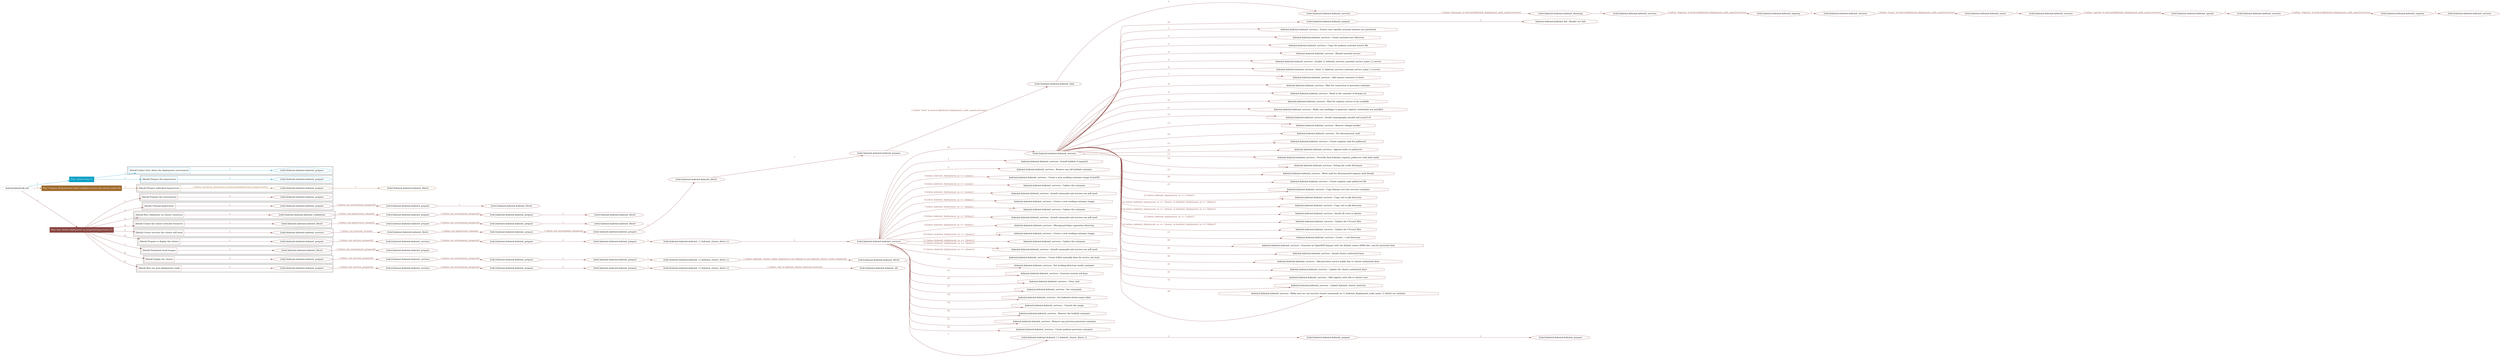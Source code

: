 digraph {
	graph [concentrate=true ordering=in rankdir=LR ratio=fill]
	edge [esep=5 sep=10]
	"kubeinit/playbook.yml" [id=root_node style=dotted]
	play_c80ff4e8 [label="Play: Initial setup (1)" color="#069fc6" fontcolor="#ffffff" id=play_c80ff4e8 shape=box style=filled tooltip=localhost]
	"kubeinit/playbook.yml" -> play_c80ff4e8 [label="1 " color="#069fc6" fontcolor="#069fc6" id=edge_825cd9ba labeltooltip="1 " tooltip="1 "]
	subgraph "kubeinit.kubeinit.kubeinit_prepare" {
		role_43d8c319 [label="[role] kubeinit.kubeinit.kubeinit_prepare" color="#069fc6" id=role_43d8c319 tooltip="kubeinit.kubeinit.kubeinit_prepare"]
	}
	subgraph "kubeinit.kubeinit.kubeinit_prepare" {
		role_bc26ab76 [label="[role] kubeinit.kubeinit.kubeinit_prepare" color="#069fc6" id=role_bc26ab76 tooltip="kubeinit.kubeinit.kubeinit_prepare"]
	}
	subgraph "Play: Initial setup (1)" {
		play_c80ff4e8 -> block_ac957f6d [label=1 color="#069fc6" fontcolor="#069fc6" id=edge_6cc17a38 labeltooltip=1 tooltip=1]
		subgraph cluster_block_ac957f6d {
			block_ac957f6d [label="[block] Gather facts about the deployment environment" color="#069fc6" id=block_ac957f6d labeltooltip="Gather facts about the deployment environment" shape=box tooltip="Gather facts about the deployment environment"]
			block_ac957f6d -> role_43d8c319 [label="1 " color="#069fc6" fontcolor="#069fc6" id=edge_edccf1e7 labeltooltip="1 " tooltip="1 "]
		}
		play_c80ff4e8 -> block_f2528a4f [label=2 color="#069fc6" fontcolor="#069fc6" id=edge_c8b88c6c labeltooltip=2 tooltip=2]
		subgraph cluster_block_f2528a4f {
			block_f2528a4f [label="[block] Prepare the hypervisors" color="#069fc6" id=block_f2528a4f labeltooltip="Prepare the hypervisors" shape=box tooltip="Prepare the hypervisors"]
			block_f2528a4f -> role_bc26ab76 [label="1 " color="#069fc6" fontcolor="#069fc6" id=edge_86d73e32 labeltooltip="1 " tooltip="1 "]
		}
	}
	play_2d022092 [label="Play: Prepare all hypervisor hosts to deploy service and cluster nodes (0)" color="#a06b2c" fontcolor="#ffffff" id=play_2d022092 shape=box style=filled tooltip="Play: Prepare all hypervisor hosts to deploy service and cluster nodes (0)"]
	"kubeinit/playbook.yml" -> play_2d022092 [label="2 " color="#a06b2c" fontcolor="#a06b2c" id=edge_8e189d44 labeltooltip="2 " tooltip="2 "]
	subgraph "kubeinit.kubeinit.kubeinit_libvirt" {
		role_6f17686c [label="[role] kubeinit.kubeinit.kubeinit_libvirt" color="#a06b2c" id=role_6f17686c tooltip="kubeinit.kubeinit.kubeinit_libvirt"]
	}
	subgraph "kubeinit.kubeinit.kubeinit_prepare" {
		role_638693fa [label="[role] kubeinit.kubeinit.kubeinit_prepare" color="#a06b2c" id=role_638693fa tooltip="kubeinit.kubeinit.kubeinit_prepare"]
		role_638693fa -> role_6f17686c [label="1 " color="#a06b2c" fontcolor="#a06b2c" id=edge_7dc3dc1d labeltooltip="1 " tooltip="1 "]
	}
	subgraph "Play: Prepare all hypervisor hosts to deploy service and cluster nodes (0)" {
		play_2d022092 -> block_e6644f0b [label=1 color="#a06b2c" fontcolor="#a06b2c" id=edge_baffe4fe labeltooltip=1 tooltip=1]
		subgraph cluster_block_e6644f0b {
			block_e6644f0b [label="[block] Prepare individual hypervisors" color="#a06b2c" id=block_e6644f0b labeltooltip="Prepare individual hypervisors" shape=box tooltip="Prepare individual hypervisors"]
			block_e6644f0b -> role_638693fa [label="1 [when: inventory_hostname in hostvars['kubeinit-facts'].hypervisors]" color="#a06b2c" fontcolor="#a06b2c" id=edge_727a7b32 labeltooltip="1 [when: inventory_hostname in hostvars['kubeinit-facts'].hypervisors]" tooltip="1 [when: inventory_hostname in hostvars['kubeinit-facts'].hypervisors]"]
		}
	}
	play_56ed5768 [label="Play: Run cluster deployment on prepared hypervisors (1)" color="#8b4641" fontcolor="#ffffff" id=play_56ed5768 shape=box style=filled tooltip=localhost]
	"kubeinit/playbook.yml" -> play_56ed5768 [label="3 " color="#8b4641" fontcolor="#8b4641" id=edge_431ea365 labeltooltip="3 " tooltip="3 "]
	subgraph "kubeinit.kubeinit.kubeinit_prepare" {
		role_f539c04f [label="[role] kubeinit.kubeinit.kubeinit_prepare" color="#8b4641" id=role_f539c04f tooltip="kubeinit.kubeinit.kubeinit_prepare"]
	}
	subgraph "kubeinit.kubeinit.kubeinit_libvirt" {
		role_93c7160d [label="[role] kubeinit.kubeinit.kubeinit_libvirt" color="#8b4641" id=role_93c7160d tooltip="kubeinit.kubeinit.kubeinit_libvirt"]
	}
	subgraph "kubeinit.kubeinit.kubeinit_prepare" {
		role_350dffbd [label="[role] kubeinit.kubeinit.kubeinit_prepare" color="#8b4641" id=role_350dffbd tooltip="kubeinit.kubeinit.kubeinit_prepare"]
		role_350dffbd -> role_93c7160d [label="1 " color="#8b4641" fontcolor="#8b4641" id=edge_67d4dd7f labeltooltip="1 " tooltip="1 "]
	}
	subgraph "kubeinit.kubeinit.kubeinit_prepare" {
		role_e8082800 [label="[role] kubeinit.kubeinit.kubeinit_prepare" color="#8b4641" id=role_e8082800 tooltip="kubeinit.kubeinit.kubeinit_prepare"]
		role_e8082800 -> role_350dffbd [label="1 [when: not environment_prepared]" color="#8b4641" fontcolor="#8b4641" id=edge_1b53c19c labeltooltip="1 [when: not environment_prepared]" tooltip="1 [when: not environment_prepared]"]
	}
	subgraph "kubeinit.kubeinit.kubeinit_libvirt" {
		role_2c52c166 [label="[role] kubeinit.kubeinit.kubeinit_libvirt" color="#8b4641" id=role_2c52c166 tooltip="kubeinit.kubeinit.kubeinit_libvirt"]
	}
	subgraph "kubeinit.kubeinit.kubeinit_prepare" {
		role_673a4fcc [label="[role] kubeinit.kubeinit.kubeinit_prepare" color="#8b4641" id=role_673a4fcc tooltip="kubeinit.kubeinit.kubeinit_prepare"]
		role_673a4fcc -> role_2c52c166 [label="1 " color="#8b4641" fontcolor="#8b4641" id=edge_bcaa2d39 labeltooltip="1 " tooltip="1 "]
	}
	subgraph "kubeinit.kubeinit.kubeinit_prepare" {
		role_76b2d97b [label="[role] kubeinit.kubeinit.kubeinit_prepare" color="#8b4641" id=role_76b2d97b tooltip="kubeinit.kubeinit.kubeinit_prepare"]
		role_76b2d97b -> role_673a4fcc [label="1 [when: not environment_prepared]" color="#8b4641" fontcolor="#8b4641" id=edge_524da293 labeltooltip="1 [when: not environment_prepared]" tooltip="1 [when: not environment_prepared]"]
	}
	subgraph "kubeinit.kubeinit.kubeinit_validations" {
		role_bc080603 [label="[role] kubeinit.kubeinit.kubeinit_validations" color="#8b4641" id=role_bc080603 tooltip="kubeinit.kubeinit.kubeinit_validations"]
		role_bc080603 -> role_76b2d97b [label="1 [when: not hypervisors_cleaned]" color="#8b4641" fontcolor="#8b4641" id=edge_7cb9c517 labeltooltip="1 [when: not hypervisors_cleaned]" tooltip="1 [when: not hypervisors_cleaned]"]
	}
	subgraph "kubeinit.kubeinit.kubeinit_libvirt" {
		role_9b6f68a0 [label="[role] kubeinit.kubeinit.kubeinit_libvirt" color="#8b4641" id=role_9b6f68a0 tooltip="kubeinit.kubeinit.kubeinit_libvirt"]
	}
	subgraph "kubeinit.kubeinit.kubeinit_prepare" {
		role_345bf15f [label="[role] kubeinit.kubeinit.kubeinit_prepare" color="#8b4641" id=role_345bf15f tooltip="kubeinit.kubeinit.kubeinit_prepare"]
		role_345bf15f -> role_9b6f68a0 [label="1 " color="#8b4641" fontcolor="#8b4641" id=edge_4bd6ae7a labeltooltip="1 " tooltip="1 "]
	}
	subgraph "kubeinit.kubeinit.kubeinit_prepare" {
		role_a8d0797c [label="[role] kubeinit.kubeinit.kubeinit_prepare" color="#8b4641" id=role_a8d0797c tooltip="kubeinit.kubeinit.kubeinit_prepare"]
		role_a8d0797c -> role_345bf15f [label="1 [when: not environment_prepared]" color="#8b4641" fontcolor="#8b4641" id=edge_4fb85e28 labeltooltip="1 [when: not environment_prepared]" tooltip="1 [when: not environment_prepared]"]
	}
	subgraph "kubeinit.kubeinit.kubeinit_libvirt" {
		role_fecf1ba0 [label="[role] kubeinit.kubeinit.kubeinit_libvirt" color="#8b4641" id=role_fecf1ba0 tooltip="kubeinit.kubeinit.kubeinit_libvirt"]
		role_fecf1ba0 -> role_a8d0797c [label="1 [when: not hypervisors_cleaned]" color="#8b4641" fontcolor="#8b4641" id=edge_f915bd6d labeltooltip="1 [when: not hypervisors_cleaned]" tooltip="1 [when: not hypervisors_cleaned]"]
	}
	subgraph "kubeinit.kubeinit.kubeinit_services" {
		role_978ffcb0 [label="[role] kubeinit.kubeinit.kubeinit_services" color="#8b4641" id=role_978ffcb0 tooltip="kubeinit.kubeinit.kubeinit_services"]
	}
	subgraph "kubeinit.kubeinit.kubeinit_registry" {
		role_2133669f [label="[role] kubeinit.kubeinit.kubeinit_registry" color="#8b4641" id=role_2133669f tooltip="kubeinit.kubeinit.kubeinit_registry"]
		role_2133669f -> role_978ffcb0 [label="1 " color="#8b4641" fontcolor="#8b4641" id=edge_696a0acc labeltooltip="1 " tooltip="1 "]
	}
	subgraph "kubeinit.kubeinit.kubeinit_services" {
		role_5bd13528 [label="[role] kubeinit.kubeinit.kubeinit_services" color="#8b4641" id=role_5bd13528 tooltip="kubeinit.kubeinit.kubeinit_services"]
		role_5bd13528 -> role_2133669f [label="1 [when: 'registry' in hostvars[kubeinit_deployment_node_name].services]" color="#8b4641" fontcolor="#8b4641" id=edge_5e706a47 labeltooltip="1 [when: 'registry' in hostvars[kubeinit_deployment_node_name].services]" tooltip="1 [when: 'registry' in hostvars[kubeinit_deployment_node_name].services]"]
	}
	subgraph "kubeinit.kubeinit.kubeinit_apache" {
		role_d87949e3 [label="[role] kubeinit.kubeinit.kubeinit_apache" color="#8b4641" id=role_d87949e3 tooltip="kubeinit.kubeinit.kubeinit_apache"]
		role_d87949e3 -> role_5bd13528 [label="1 " color="#8b4641" fontcolor="#8b4641" id=edge_5311fc6d labeltooltip="1 " tooltip="1 "]
	}
	subgraph "kubeinit.kubeinit.kubeinit_services" {
		role_feea1c5e [label="[role] kubeinit.kubeinit.kubeinit_services" color="#8b4641" id=role_feea1c5e tooltip="kubeinit.kubeinit.kubeinit_services"]
		role_feea1c5e -> role_d87949e3 [label="1 [when: 'apache' in hostvars[kubeinit_deployment_node_name].services]" color="#8b4641" fontcolor="#8b4641" id=edge_6ec9fac3 labeltooltip="1 [when: 'apache' in hostvars[kubeinit_deployment_node_name].services]" tooltip="1 [when: 'apache' in hostvars[kubeinit_deployment_node_name].services]"]
	}
	subgraph "kubeinit.kubeinit.kubeinit_nexus" {
		role_d01b8711 [label="[role] kubeinit.kubeinit.kubeinit_nexus" color="#8b4641" id=role_d01b8711 tooltip="kubeinit.kubeinit.kubeinit_nexus"]
		role_d01b8711 -> role_feea1c5e [label="1 " color="#8b4641" fontcolor="#8b4641" id=edge_320f6cb3 labeltooltip="1 " tooltip="1 "]
	}
	subgraph "kubeinit.kubeinit.kubeinit_services" {
		role_f4dadcf9 [label="[role] kubeinit.kubeinit.kubeinit_services" color="#8b4641" id=role_f4dadcf9 tooltip="kubeinit.kubeinit.kubeinit_services"]
		role_f4dadcf9 -> role_d01b8711 [label="1 [when: 'nexus' in hostvars[kubeinit_deployment_node_name].services]" color="#8b4641" fontcolor="#8b4641" id=edge_799a9f81 labeltooltip="1 [when: 'nexus' in hostvars[kubeinit_deployment_node_name].services]" tooltip="1 [when: 'nexus' in hostvars[kubeinit_deployment_node_name].services]"]
	}
	subgraph "kubeinit.kubeinit.kubeinit_haproxy" {
		role_10df29df [label="[role] kubeinit.kubeinit.kubeinit_haproxy" color="#8b4641" id=role_10df29df tooltip="kubeinit.kubeinit.kubeinit_haproxy"]
		role_10df29df -> role_f4dadcf9 [label="1 " color="#8b4641" fontcolor="#8b4641" id=edge_4b7d1a7d labeltooltip="1 " tooltip="1 "]
	}
	subgraph "kubeinit.kubeinit.kubeinit_services" {
		role_fe2c52d4 [label="[role] kubeinit.kubeinit.kubeinit_services" color="#8b4641" id=role_fe2c52d4 tooltip="kubeinit.kubeinit.kubeinit_services"]
		role_fe2c52d4 -> role_10df29df [label="1 [when: 'haproxy' in hostvars[kubeinit_deployment_node_name].services]" color="#8b4641" fontcolor="#8b4641" id=edge_a463084b labeltooltip="1 [when: 'haproxy' in hostvars[kubeinit_deployment_node_name].services]" tooltip="1 [when: 'haproxy' in hostvars[kubeinit_deployment_node_name].services]"]
	}
	subgraph "kubeinit.kubeinit.kubeinit_dnsmasq" {
		role_64de40ab [label="[role] kubeinit.kubeinit.kubeinit_dnsmasq" color="#8b4641" id=role_64de40ab tooltip="kubeinit.kubeinit.kubeinit_dnsmasq"]
		role_64de40ab -> role_fe2c52d4 [label="1 " color="#8b4641" fontcolor="#8b4641" id=edge_88125797 labeltooltip="1 " tooltip="1 "]
	}
	subgraph "kubeinit.kubeinit.kubeinit_services" {
		role_46e319c8 [label="[role] kubeinit.kubeinit.kubeinit_services" color="#8b4641" id=role_46e319c8 tooltip="kubeinit.kubeinit.kubeinit_services"]
		role_46e319c8 -> role_64de40ab [label="1 [when: 'dnsmasq' in hostvars[kubeinit_deployment_node_name].services]" color="#8b4641" fontcolor="#8b4641" id=edge_c0b2075c labeltooltip="1 [when: 'dnsmasq' in hostvars[kubeinit_deployment_node_name].services]" tooltip="1 [when: 'dnsmasq' in hostvars[kubeinit_deployment_node_name].services]"]
	}
	subgraph "kubeinit.kubeinit.kubeinit_bind" {
		role_bdd57eff [label="[role] kubeinit.kubeinit.kubeinit_bind" color="#8b4641" id=role_bdd57eff tooltip="kubeinit.kubeinit.kubeinit_bind"]
		role_bdd57eff -> role_46e319c8 [label="1 " color="#8b4641" fontcolor="#8b4641" id=edge_04b8caa1 labeltooltip="1 " tooltip="1 "]
	}
	subgraph "kubeinit.kubeinit.kubeinit_prepare" {
		role_66678e03 [label="[role] kubeinit.kubeinit.kubeinit_prepare" color="#8b4641" id=role_66678e03 tooltip="kubeinit.kubeinit.kubeinit_prepare"]
		role_66678e03 -> role_bdd57eff [label="1 [when: 'bind' in hostvars[kubeinit_deployment_node_name].services]" color="#8b4641" fontcolor="#8b4641" id=edge_2f17437d labeltooltip="1 [when: 'bind' in hostvars[kubeinit_deployment_node_name].services]" tooltip="1 [when: 'bind' in hostvars[kubeinit_deployment_node_name].services]"]
	}
	subgraph "kubeinit.kubeinit.kubeinit_libvirt" {
		role_773b05f2 [label="[role] kubeinit.kubeinit.kubeinit_libvirt" color="#8b4641" id=role_773b05f2 tooltip="kubeinit.kubeinit.kubeinit_libvirt"]
		role_773b05f2 -> role_66678e03 [label="1 " color="#8b4641" fontcolor="#8b4641" id=edge_889eb348 labeltooltip="1 " tooltip="1 "]
	}
	subgraph "kubeinit.kubeinit.kubeinit_prepare" {
		role_b73ec8c6 [label="[role] kubeinit.kubeinit.kubeinit_prepare" color="#8b4641" id=role_b73ec8c6 tooltip="kubeinit.kubeinit.kubeinit_prepare"]
		role_b73ec8c6 -> role_773b05f2 [label="1 " color="#8b4641" fontcolor="#8b4641" id=edge_038f60e3 labeltooltip="1 " tooltip="1 "]
	}
	subgraph "kubeinit.kubeinit.kubeinit_prepare" {
		role_724ed08c [label="[role] kubeinit.kubeinit.kubeinit_prepare" color="#8b4641" id=role_724ed08c tooltip="kubeinit.kubeinit.kubeinit_prepare"]
		role_724ed08c -> role_b73ec8c6 [label="1 [when: not environment_prepared]" color="#8b4641" fontcolor="#8b4641" id=edge_25070932 labeltooltip="1 [when: not environment_prepared]" tooltip="1 [when: not environment_prepared]"]
	}
	subgraph "kubeinit.kubeinit.kubeinit_libvirt" {
		role_d58cb670 [label="[role] kubeinit.kubeinit.kubeinit_libvirt" color="#8b4641" id=role_d58cb670 tooltip="kubeinit.kubeinit.kubeinit_libvirt"]
		role_d58cb670 -> role_724ed08c [label="1 [when: not hypervisors_cleaned]" color="#8b4641" fontcolor="#8b4641" id=edge_79925848 labeltooltip="1 [when: not hypervisors_cleaned]" tooltip="1 [when: not hypervisors_cleaned]"]
	}
	subgraph "kubeinit.kubeinit.kubeinit_services" {
		role_d024ba33 [label="[role] kubeinit.kubeinit.kubeinit_services" color="#8b4641" id=role_d024ba33 tooltip="kubeinit.kubeinit.kubeinit_services"]
		role_d024ba33 -> role_d58cb670 [label="1 [when: not network_created]" color="#8b4641" fontcolor="#8b4641" id=edge_2c461194 labeltooltip="1 [when: not network_created]" tooltip="1 [when: not network_created]"]
	}
	subgraph "kubeinit.kubeinit.kubeinit_prepare" {
		role_15916b25 [label="[role] kubeinit.kubeinit.kubeinit_prepare" color="#8b4641" id=role_15916b25 tooltip="kubeinit.kubeinit.kubeinit_prepare"]
		task_eb31e3ac [label="kubeinit.kubeinit.kubeinit_kid : Render net info" color="#8b4641" id=task_eb31e3ac shape=octagon tooltip="kubeinit.kubeinit.kubeinit_kid : Render net info"]
		role_15916b25 -> task_eb31e3ac [label="1 " color="#8b4641" fontcolor="#8b4641" id=edge_d9d115c7 labeltooltip="1 " tooltip="1 "]
	}
	subgraph "kubeinit.kubeinit.kubeinit_services" {
		role_c38eb230 [label="[role] kubeinit.kubeinit.kubeinit_services" color="#8b4641" id=role_c38eb230 tooltip="kubeinit.kubeinit.kubeinit_services"]
		task_7a90998f [label="kubeinit.kubeinit.kubeinit_services : Ensure user specific systemd instance are persistent" color="#8b4641" id=task_7a90998f shape=octagon tooltip="kubeinit.kubeinit.kubeinit_services : Ensure user specific systemd instance are persistent"]
		role_c38eb230 -> task_7a90998f [label="1 " color="#8b4641" fontcolor="#8b4641" id=edge_48b1bec3 labeltooltip="1 " tooltip="1 "]
		task_ac5e7046 [label="kubeinit.kubeinit.kubeinit_services : Create systemd user directory" color="#8b4641" id=task_ac5e7046 shape=octagon tooltip="kubeinit.kubeinit.kubeinit_services : Create systemd user directory"]
		role_c38eb230 -> task_ac5e7046 [label="2 " color="#8b4641" fontcolor="#8b4641" id=edge_8d654981 labeltooltip="2 " tooltip="2 "]
		task_24a73ce6 [label="kubeinit.kubeinit.kubeinit_services : Copy the podman systemd service file" color="#8b4641" id=task_24a73ce6 shape=octagon tooltip="kubeinit.kubeinit.kubeinit_services : Copy the podman systemd service file"]
		role_c38eb230 -> task_24a73ce6 [label="3 " color="#8b4641" fontcolor="#8b4641" id=edge_55a62652 labeltooltip="3 " tooltip="3 "]
		task_017c2c65 [label="kubeinit.kubeinit.kubeinit_services : Reload systemd service" color="#8b4641" id=task_017c2c65 shape=octagon tooltip="kubeinit.kubeinit.kubeinit_services : Reload systemd service"]
		role_c38eb230 -> task_017c2c65 [label="4 " color="#8b4641" fontcolor="#8b4641" id=edge_9a3d8ec6 labeltooltip="4 " tooltip="4 "]
		task_ca6967f7 [label="kubeinit.kubeinit.kubeinit_services : Enable {{ kubeinit_services_systemd_service_name }}.service" color="#8b4641" id=task_ca6967f7 shape=octagon tooltip="kubeinit.kubeinit.kubeinit_services : Enable {{ kubeinit_services_systemd_service_name }}.service"]
		role_c38eb230 -> task_ca6967f7 [label="5 " color="#8b4641" fontcolor="#8b4641" id=edge_01ff895a labeltooltip="5 " tooltip="5 "]
		task_f912b217 [label="kubeinit.kubeinit.kubeinit_services : Start {{ kubeinit_services_systemd_service_name }}.service" color="#8b4641" id=task_f912b217 shape=octagon tooltip="kubeinit.kubeinit.kubeinit_services : Start {{ kubeinit_services_systemd_service_name }}.service"]
		role_c38eb230 -> task_f912b217 [label="6 " color="#8b4641" fontcolor="#8b4641" id=edge_508535ca labeltooltip="6 " tooltip="6 "]
		task_1a585f10 [label="kubeinit.kubeinit.kubeinit_services : Add remote container to hosts" color="#8b4641" id=task_1a585f10 shape=octagon tooltip="kubeinit.kubeinit.kubeinit_services : Add remote container to hosts"]
		role_c38eb230 -> task_1a585f10 [label="7 " color="#8b4641" fontcolor="#8b4641" id=edge_b9662cb1 labeltooltip="7 " tooltip="7 "]
		task_2e22d423 [label="kubeinit.kubeinit.kubeinit_services : Wait for connection to provision container" color="#8b4641" id=task_2e22d423 shape=octagon tooltip="kubeinit.kubeinit.kubeinit_services : Wait for connection to provision container"]
		role_c38eb230 -> task_2e22d423 [label="8 " color="#8b4641" fontcolor="#8b4641" id=edge_1ef69c22 labeltooltip="8 " tooltip="8 "]
		task_4123c8ac [label="kubeinit.kubeinit.kubeinit_services : Read in the contents of domain.crt" color="#8b4641" id=task_4123c8ac shape=octagon tooltip="kubeinit.kubeinit.kubeinit_services : Read in the contents of domain.crt"]
		role_c38eb230 -> task_4123c8ac [label="9 " color="#8b4641" fontcolor="#8b4641" id=edge_23ad27e5 labeltooltip="9 " tooltip="9 "]
		task_9c1e2657 [label="kubeinit.kubeinit.kubeinit_services : Wait for registry service to be available" color="#8b4641" id=task_9c1e2657 shape=octagon tooltip="kubeinit.kubeinit.kubeinit_services : Wait for registry service to be available"]
		role_c38eb230 -> task_9c1e2657 [label="10 " color="#8b4641" fontcolor="#8b4641" id=edge_4489704b labeltooltip="10 " tooltip="10 "]
		task_522de07f [label="kubeinit.kubeinit.kubeinit_services : Make sure packages to generate registry credentials are installed" color="#8b4641" id=task_522de07f shape=octagon tooltip="kubeinit.kubeinit.kubeinit_services : Make sure packages to generate registry credentials are installed"]
		role_c38eb230 -> task_522de07f [label="11 " color="#8b4641" fontcolor="#8b4641" id=edge_1d12d1f7 labeltooltip="11 " tooltip="11 "]
		task_3df92a63 [label="kubeinit.kubeinit.kubeinit_services : Install cryptography, passlib and nexus3-cli" color="#8b4641" id=task_3df92a63 shape=octagon tooltip="kubeinit.kubeinit.kubeinit_services : Install cryptography, passlib and nexus3-cli"]
		role_c38eb230 -> task_3df92a63 [label="12 " color="#8b4641" fontcolor="#8b4641" id=edge_59becb8c labeltooltip="12 " tooltip="12 "]
		task_9b9797b9 [label="kubeinit.kubeinit.kubeinit_services : Remove nologin marker" color="#8b4641" id=task_9b9797b9 shape=octagon tooltip="kubeinit.kubeinit.kubeinit_services : Remove nologin marker"]
		role_c38eb230 -> task_9b9797b9 [label="13 " color="#8b4641" fontcolor="#8b4641" id=edge_ab61c8f7 labeltooltip="13 " tooltip="13 "]
		task_bfbce7a7 [label="kubeinit.kubeinit.kubeinit_services : Set disconnected_auth" color="#8b4641" id=task_bfbce7a7 shape=octagon tooltip="kubeinit.kubeinit.kubeinit_services : Set disconnected_auth"]
		role_c38eb230 -> task_bfbce7a7 [label="14 " color="#8b4641" fontcolor="#8b4641" id=edge_bd19cce8 labeltooltip="14 " tooltip="14 "]
		task_cc5c2c2c [label="kubeinit.kubeinit.kubeinit_services : Create registry auth for pullsecret" color="#8b4641" id=task_cc5c2c2c shape=octagon tooltip="kubeinit.kubeinit.kubeinit_services : Create registry auth for pullsecret"]
		role_c38eb230 -> task_cc5c2c2c [label="15 " color="#8b4641" fontcolor="#8b4641" id=edge_3c14d0bf labeltooltip="15 " tooltip="15 "]
		task_52b090b2 [label="kubeinit.kubeinit.kubeinit_services : Append auths to pullsecret" color="#8b4641" id=task_52b090b2 shape=octagon tooltip="kubeinit.kubeinit.kubeinit_services : Append auths to pullsecret"]
		role_c38eb230 -> task_52b090b2 [label="16 " color="#8b4641" fontcolor="#8b4641" id=edge_58b8bd15 labeltooltip="16 " tooltip="16 "]
		task_b85d1c56 [label="kubeinit.kubeinit.kubeinit_services : Override final kubeinit_registry_pullsecret with both auths" color="#8b4641" id=task_b85d1c56 shape=octagon tooltip="kubeinit.kubeinit.kubeinit_services : Override final kubeinit_registry_pullsecret with both auths"]
		role_c38eb230 -> task_b85d1c56 [label="17 " color="#8b4641" fontcolor="#8b4641" id=edge_1113c285 labeltooltip="17 " tooltip="17 "]
		task_03cc7861 [label="kubeinit.kubeinit.kubeinit_services : Debug the creds dictionary" color="#8b4641" id=task_03cc7861 shape=octagon tooltip="kubeinit.kubeinit.kubeinit_services : Debug the creds dictionary"]
		role_c38eb230 -> task_03cc7861 [label="18 " color="#8b4641" fontcolor="#8b4641" id=edge_0fef32da labeltooltip="18 " tooltip="18 "]
		task_7691c2ea [label="kubeinit.kubeinit.kubeinit_services : Write auth for disconnected registry auth details" color="#8b4641" id=task_7691c2ea shape=octagon tooltip="kubeinit.kubeinit.kubeinit_services : Write auth for disconnected registry auth details"]
		role_c38eb230 -> task_7691c2ea [label="19 " color="#8b4641" fontcolor="#8b4641" id=edge_5bd59b18 labeltooltip="19 " tooltip="19 "]
		task_a5fea729 [label="kubeinit.kubeinit.kubeinit_services : Create registry auth pullsecret file" color="#8b4641" id=task_a5fea729 shape=octagon tooltip="kubeinit.kubeinit.kubeinit_services : Create registry auth pullsecret file"]
		role_c38eb230 -> task_a5fea729 [label="20 " color="#8b4641" fontcolor="#8b4641" id=edge_8555db0a labeltooltip="20 " tooltip="20 "]
		task_6e7a8bd6 [label="kubeinit.kubeinit.kubeinit_services : Copy domain cert into services container" color="#8b4641" id=task_6e7a8bd6 shape=octagon tooltip="kubeinit.kubeinit.kubeinit_services : Copy domain cert into services container"]
		role_c38eb230 -> task_6e7a8bd6 [label="21 " color="#8b4641" fontcolor="#8b4641" id=edge_0e8788c8 labeltooltip="21 " tooltip="21 "]
		task_0cc09f2f [label="kubeinit.kubeinit.kubeinit_services : Copy cert to pki directory" color="#8b4641" id=task_0cc09f2f shape=octagon tooltip="kubeinit.kubeinit.kubeinit_services : Copy cert to pki directory"]
		role_c38eb230 -> task_0cc09f2f [label="22 [when: kubeinit_deployment_os == 'centos']" color="#8b4641" fontcolor="#8b4641" id=edge_d301c669 labeltooltip="22 [when: kubeinit_deployment_os == 'centos']" tooltip="22 [when: kubeinit_deployment_os == 'centos']"]
		task_4771f26c [label="kubeinit.kubeinit.kubeinit_services : Copy cert to pki directory" color="#8b4641" id=task_4771f26c shape=octagon tooltip="kubeinit.kubeinit.kubeinit_services : Copy cert to pki directory"]
		role_c38eb230 -> task_4771f26c [label="23 [when: kubeinit_deployment_os == 'ubuntu' or kubeinit_deployment_os == 'debian']" color="#8b4641" fontcolor="#8b4641" id=edge_bd54b926 labeltooltip="23 [when: kubeinit_deployment_os == 'ubuntu' or kubeinit_deployment_os == 'debian']" tooltip="23 [when: kubeinit_deployment_os == 'ubuntu' or kubeinit_deployment_os == 'debian']"]
		task_7679d93c [label="kubeinit.kubeinit.kubeinit_services : Install all certs in ubuntu" color="#8b4641" id=task_7679d93c shape=octagon tooltip="kubeinit.kubeinit.kubeinit_services : Install all certs in ubuntu"]
		role_c38eb230 -> task_7679d93c [label="24 [when: kubeinit_deployment_os == 'ubuntu' or kubeinit_deployment_os == 'debian']" color="#8b4641" fontcolor="#8b4641" id=edge_0c7dfa6b labeltooltip="24 [when: kubeinit_deployment_os == 'ubuntu' or kubeinit_deployment_os == 'debian']" tooltip="24 [when: kubeinit_deployment_os == 'ubuntu' or kubeinit_deployment_os == 'debian']"]
		task_21f43527 [label="kubeinit.kubeinit.kubeinit_services : Update the CA trust files" color="#8b4641" id=task_21f43527 shape=octagon tooltip="kubeinit.kubeinit.kubeinit_services : Update the CA trust files"]
		role_c38eb230 -> task_21f43527 [label="25 [when: kubeinit_deployment_os == 'centos']" color="#8b4641" fontcolor="#8b4641" id=edge_175aff28 labeltooltip="25 [when: kubeinit_deployment_os == 'centos']" tooltip="25 [when: kubeinit_deployment_os == 'centos']"]
		task_2273488b [label="kubeinit.kubeinit.kubeinit_services : Update the CA trust files" color="#8b4641" id=task_2273488b shape=octagon tooltip="kubeinit.kubeinit.kubeinit_services : Update the CA trust files"]
		role_c38eb230 -> task_2273488b [label="26 [when: kubeinit_deployment_os == 'ubuntu' or kubeinit_deployment_os == 'debian']" color="#8b4641" fontcolor="#8b4641" id=edge_9edfa634 labeltooltip="26 [when: kubeinit_deployment_os == 'ubuntu' or kubeinit_deployment_os == 'debian']" tooltip="26 [when: kubeinit_deployment_os == 'ubuntu' or kubeinit_deployment_os == 'debian']"]
		task_d646798d [label="kubeinit.kubeinit.kubeinit_services : Create ~/.ssh directory" color="#8b4641" id=task_d646798d shape=octagon tooltip="kubeinit.kubeinit.kubeinit_services : Create ~/.ssh directory"]
		role_c38eb230 -> task_d646798d [label="27 " color="#8b4641" fontcolor="#8b4641" id=edge_e57300e6 labeltooltip="27 " tooltip="27 "]
		task_07d4b1a6 [label="kubeinit.kubeinit.kubeinit_services : Generate an OpenSSH keypair with the default values (4096 bits, rsa) for provision host" color="#8b4641" id=task_07d4b1a6 shape=octagon tooltip="kubeinit.kubeinit.kubeinit_services : Generate an OpenSSH keypair with the default values (4096 bits, rsa) for provision host"]
		role_c38eb230 -> task_07d4b1a6 [label="28 " color="#8b4641" fontcolor="#8b4641" id=edge_32e63900 labeltooltip="28 " tooltip="28 "]
		task_c15205c1 [label="kubeinit.kubeinit.kubeinit_services : Install cluster authorized keys" color="#8b4641" id=task_c15205c1 shape=octagon tooltip="kubeinit.kubeinit.kubeinit_services : Install cluster authorized keys"]
		role_c38eb230 -> task_c15205c1 [label="29 " color="#8b4641" fontcolor="#8b4641" id=edge_0e3c3c4a labeltooltip="29 " tooltip="29 "]
		task_f566231d [label="kubeinit.kubeinit.kubeinit_services : Add provision service public key to cluster authorized_keys" color="#8b4641" id=task_f566231d shape=octagon tooltip="kubeinit.kubeinit.kubeinit_services : Add provision service public key to cluster authorized_keys"]
		role_c38eb230 -> task_f566231d [label="30 " color="#8b4641" fontcolor="#8b4641" id=edge_0bbb2d7b labeltooltip="30 " tooltip="30 "]
		task_82487d71 [label="kubeinit.kubeinit.kubeinit_services : Update the cluster authorized_keys" color="#8b4641" id=task_82487d71 shape=octagon tooltip="kubeinit.kubeinit.kubeinit_services : Update the cluster authorized_keys"]
		role_c38eb230 -> task_82487d71 [label="31 " color="#8b4641" fontcolor="#8b4641" id=edge_2751cde0 labeltooltip="31 " tooltip="31 "]
		task_3cdd514e [label="kubeinit.kubeinit.kubeinit_services : Add registry auth info to cluster vars" color="#8b4641" id=task_3cdd514e shape=octagon tooltip="kubeinit.kubeinit.kubeinit_services : Add registry auth info to cluster vars"]
		role_c38eb230 -> task_3cdd514e [label="32 " color="#8b4641" fontcolor="#8b4641" id=edge_c1aea775 labeltooltip="32 " tooltip="32 "]
		task_85a609ef [label="kubeinit.kubeinit.kubeinit_services : Update kubeinit_cluster_hostvars" color="#8b4641" id=task_85a609ef shape=octagon tooltip="kubeinit.kubeinit.kubeinit_services : Update kubeinit_cluster_hostvars"]
		role_c38eb230 -> task_85a609ef [label="33 " color="#8b4641" fontcolor="#8b4641" id=edge_0e7e868f labeltooltip="33 " tooltip="33 "]
		task_012614c3 [label="kubeinit.kubeinit.kubeinit_services : Make sure we can execute remote commands on {{ kubeinit_deployment_node_name }} before we continue" color="#8b4641" id=task_012614c3 shape=octagon tooltip="kubeinit.kubeinit.kubeinit_services : Make sure we can execute remote commands on {{ kubeinit_deployment_node_name }} before we continue"]
		role_c38eb230 -> task_012614c3 [label="34 " color="#8b4641" fontcolor="#8b4641" id=edge_8f74079e labeltooltip="34 " tooltip="34 "]
		role_c38eb230 -> role_15916b25 [label="35 " color="#8b4641" fontcolor="#8b4641" id=edge_048af389 labeltooltip="35 " tooltip="35 "]
	}
	subgraph "kubeinit.kubeinit.kubeinit_services" {
		role_a704f0fb [label="[role] kubeinit.kubeinit.kubeinit_services" color="#8b4641" id=role_a704f0fb tooltip="kubeinit.kubeinit.kubeinit_services"]
		task_bca94caa [label="kubeinit.kubeinit.kubeinit_services : Install buildah if required" color="#8b4641" id=task_bca94caa shape=octagon tooltip="kubeinit.kubeinit.kubeinit_services : Install buildah if required"]
		role_a704f0fb -> task_bca94caa [label="1 " color="#8b4641" fontcolor="#8b4641" id=edge_1e2b47f4 labeltooltip="1 " tooltip="1 "]
		task_c79ca8ce [label="kubeinit.kubeinit.kubeinit_services : Remove any old buildah container" color="#8b4641" id=task_c79ca8ce shape=octagon tooltip="kubeinit.kubeinit.kubeinit_services : Remove any old buildah container"]
		role_a704f0fb -> task_c79ca8ce [label="2 " color="#8b4641" fontcolor="#8b4641" id=edge_935becb7 labeltooltip="2 " tooltip="2 "]
		task_77604b55 [label="kubeinit.kubeinit.kubeinit_services : Create a new working container image (CentOS)" color="#8b4641" id=task_77604b55 shape=octagon tooltip="kubeinit.kubeinit.kubeinit_services : Create a new working container image (CentOS)"]
		role_a704f0fb -> task_77604b55 [label="3 [when: kubeinit_deployment_os == 'centos']" color="#8b4641" fontcolor="#8b4641" id=edge_ed5e17f6 labeltooltip="3 [when: kubeinit_deployment_os == 'centos']" tooltip="3 [when: kubeinit_deployment_os == 'centos']"]
		task_9b627ac8 [label="kubeinit.kubeinit.kubeinit_services : Update the container" color="#8b4641" id=task_9b627ac8 shape=octagon tooltip="kubeinit.kubeinit.kubeinit_services : Update the container"]
		role_a704f0fb -> task_9b627ac8 [label="4 [when: kubeinit_deployment_os == 'centos']" color="#8b4641" fontcolor="#8b4641" id=edge_909f2af2 labeltooltip="4 [when: kubeinit_deployment_os == 'centos']" tooltip="4 [when: kubeinit_deployment_os == 'centos']"]
		task_ce35ad9c [label="kubeinit.kubeinit.kubeinit_services : Install commands and services we will need" color="#8b4641" id=task_ce35ad9c shape=octagon tooltip="kubeinit.kubeinit.kubeinit_services : Install commands and services we will need"]
		role_a704f0fb -> task_ce35ad9c [label="5 [when: kubeinit_deployment_os == 'centos']" color="#8b4641" fontcolor="#8b4641" id=edge_92b5c3fd labeltooltip="5 [when: kubeinit_deployment_os == 'centos']" tooltip="5 [when: kubeinit_deployment_os == 'centos']"]
		task_3d61e708 [label="kubeinit.kubeinit.kubeinit_services : Create a new working container image" color="#8b4641" id=task_3d61e708 shape=octagon tooltip="kubeinit.kubeinit.kubeinit_services : Create a new working container image"]
		role_a704f0fb -> task_3d61e708 [label="6 [when: kubeinit_deployment_os == 'debian']" color="#8b4641" fontcolor="#8b4641" id=edge_3926935e labeltooltip="6 [when: kubeinit_deployment_os == 'debian']" tooltip="6 [when: kubeinit_deployment_os == 'debian']"]
		task_7a923b64 [label="kubeinit.kubeinit.kubeinit_services : Update the container" color="#8b4641" id=task_7a923b64 shape=octagon tooltip="kubeinit.kubeinit.kubeinit_services : Update the container"]
		role_a704f0fb -> task_7a923b64 [label="7 [when: kubeinit_deployment_os == 'debian']" color="#8b4641" fontcolor="#8b4641" id=edge_757511c0 labeltooltip="7 [when: kubeinit_deployment_os == 'debian']" tooltip="7 [when: kubeinit_deployment_os == 'debian']"]
		task_e4690433 [label="kubeinit.kubeinit.kubeinit_services : Install commands and services we will need" color="#8b4641" id=task_e4690433 shape=octagon tooltip="kubeinit.kubeinit.kubeinit_services : Install commands and services we will need"]
		role_a704f0fb -> task_e4690433 [label="8 [when: kubeinit_deployment_os == 'debian']" color="#8b4641" fontcolor="#8b4641" id=edge_8adc6d6e labeltooltip="8 [when: kubeinit_deployment_os == 'debian']" tooltip="8 [when: kubeinit_deployment_os == 'debian']"]
		task_e7e9b427 [label="kubeinit.kubeinit.kubeinit_services : Missing privilege separation directory" color="#8b4641" id=task_e7e9b427 shape=octagon tooltip="kubeinit.kubeinit.kubeinit_services : Missing privilege separation directory"]
		role_a704f0fb -> task_e7e9b427 [label="9 [when: kubeinit_deployment_os == 'debian']" color="#8b4641" fontcolor="#8b4641" id=edge_74a2f265 labeltooltip="9 [when: kubeinit_deployment_os == 'debian']" tooltip="9 [when: kubeinit_deployment_os == 'debian']"]
		task_8a0e01bc [label="kubeinit.kubeinit.kubeinit_services : Create a new working container image" color="#8b4641" id=task_8a0e01bc shape=octagon tooltip="kubeinit.kubeinit.kubeinit_services : Create a new working container image"]
		role_a704f0fb -> task_8a0e01bc [label="10 [when: kubeinit_deployment_os == 'ubuntu']" color="#8b4641" fontcolor="#8b4641" id=edge_ae78c552 labeltooltip="10 [when: kubeinit_deployment_os == 'ubuntu']" tooltip="10 [when: kubeinit_deployment_os == 'ubuntu']"]
		task_41e0ab8e [label="kubeinit.kubeinit.kubeinit_services : Update the container" color="#8b4641" id=task_41e0ab8e shape=octagon tooltip="kubeinit.kubeinit.kubeinit_services : Update the container"]
		role_a704f0fb -> task_41e0ab8e [label="11 [when: kubeinit_deployment_os == 'ubuntu']" color="#8b4641" fontcolor="#8b4641" id=edge_b8dddd67 labeltooltip="11 [when: kubeinit_deployment_os == 'ubuntu']" tooltip="11 [when: kubeinit_deployment_os == 'ubuntu']"]
		task_78b9ea70 [label="kubeinit.kubeinit.kubeinit_services : Install commands and services we will need" color="#8b4641" id=task_78b9ea70 shape=octagon tooltip="kubeinit.kubeinit.kubeinit_services : Install commands and services we will need"]
		role_a704f0fb -> task_78b9ea70 [label="12 [when: kubeinit_deployment_os == 'ubuntu']" color="#8b4641" fontcolor="#8b4641" id=edge_fe59960c labeltooltip="12 [when: kubeinit_deployment_os == 'ubuntu']" tooltip="12 [when: kubeinit_deployment_os == 'ubuntu']"]
		task_43bb2d4f [label="kubeinit.kubeinit.kubeinit_services : Create folder normally done by service ssh start" color="#8b4641" id=task_43bb2d4f shape=octagon tooltip="kubeinit.kubeinit.kubeinit_services : Create folder normally done by service ssh start"]
		role_a704f0fb -> task_43bb2d4f [label="13 [when: kubeinit_deployment_os == 'ubuntu']" color="#8b4641" fontcolor="#8b4641" id=edge_f045fdb8 labeltooltip="13 [when: kubeinit_deployment_os == 'ubuntu']" tooltip="13 [when: kubeinit_deployment_os == 'ubuntu']"]
		task_64d88523 [label="kubeinit.kubeinit.kubeinit_services : Set working directory inside container" color="#8b4641" id=task_64d88523 shape=octagon tooltip="kubeinit.kubeinit.kubeinit_services : Set working directory inside container"]
		role_a704f0fb -> task_64d88523 [label="14 " color="#8b4641" fontcolor="#8b4641" id=edge_8758e47d labeltooltip="14 " tooltip="14 "]
		task_80df8c57 [label="kubeinit.kubeinit.kubeinit_services : Generate system ssh keys" color="#8b4641" id=task_80df8c57 shape=octagon tooltip="kubeinit.kubeinit.kubeinit_services : Generate system ssh keys"]
		role_a704f0fb -> task_80df8c57 [label="15 " color="#8b4641" fontcolor="#8b4641" id=edge_22b40118 labeltooltip="15 " tooltip="15 "]
		task_0f4253a4 [label="kubeinit.kubeinit.kubeinit_services : Clear cmd" color="#8b4641" id=task_0f4253a4 shape=octagon tooltip="kubeinit.kubeinit.kubeinit_services : Clear cmd"]
		role_a704f0fb -> task_0f4253a4 [label="16 " color="#8b4641" fontcolor="#8b4641" id=edge_80700305 labeltooltip="16 " tooltip="16 "]
		task_7c7e6f11 [label="kubeinit.kubeinit.kubeinit_services : Set entrypoint" color="#8b4641" id=task_7c7e6f11 shape=octagon tooltip="kubeinit.kubeinit.kubeinit_services : Set entrypoint"]
		role_a704f0fb -> task_7c7e6f11 [label="17 " color="#8b4641" fontcolor="#8b4641" id=edge_767303d2 labeltooltip="17 " tooltip="17 "]
		task_2768936e [label="kubeinit.kubeinit.kubeinit_services : Set kubeinit-cluster-name label" color="#8b4641" id=task_2768936e shape=octagon tooltip="kubeinit.kubeinit.kubeinit_services : Set kubeinit-cluster-name label"]
		role_a704f0fb -> task_2768936e [label="18 " color="#8b4641" fontcolor="#8b4641" id=edge_4a04489f labeltooltip="18 " tooltip="18 "]
		task_b52a6524 [label="kubeinit.kubeinit.kubeinit_services : Commit the image" color="#8b4641" id=task_b52a6524 shape=octagon tooltip="kubeinit.kubeinit.kubeinit_services : Commit the image"]
		role_a704f0fb -> task_b52a6524 [label="19 " color="#8b4641" fontcolor="#8b4641" id=edge_68eecb23 labeltooltip="19 " tooltip="19 "]
		task_e7c0c0a8 [label="kubeinit.kubeinit.kubeinit_services : Remove the buildah container" color="#8b4641" id=task_e7c0c0a8 shape=octagon tooltip="kubeinit.kubeinit.kubeinit_services : Remove the buildah container"]
		role_a704f0fb -> task_e7c0c0a8 [label="20 " color="#8b4641" fontcolor="#8b4641" id=edge_b9222449 labeltooltip="20 " tooltip="20 "]
		task_300756a1 [label="kubeinit.kubeinit.kubeinit_services : Remove any previous provision container" color="#8b4641" id=task_300756a1 shape=octagon tooltip="kubeinit.kubeinit.kubeinit_services : Remove any previous provision container"]
		role_a704f0fb -> task_300756a1 [label="21 " color="#8b4641" fontcolor="#8b4641" id=edge_9344c8d4 labeltooltip="21 " tooltip="21 "]
		task_47cc15b5 [label="kubeinit.kubeinit.kubeinit_services : Create podman provision container" color="#8b4641" id=task_47cc15b5 shape=octagon tooltip="kubeinit.kubeinit.kubeinit_services : Create podman provision container"]
		role_a704f0fb -> task_47cc15b5 [label="22 " color="#8b4641" fontcolor="#8b4641" id=edge_eba24262 labeltooltip="22 " tooltip="22 "]
		role_a704f0fb -> role_c38eb230 [label="23 " color="#8b4641" fontcolor="#8b4641" id=edge_72559aaf labeltooltip="23 " tooltip="23 "]
	}
	subgraph "kubeinit.kubeinit.kubeinit_{{ kubeinit_cluster_distro }}" {
		role_8a4b629f [label="[role] kubeinit.kubeinit.kubeinit_{{ kubeinit_cluster_distro }}" color="#8b4641" id=role_8a4b629f tooltip="kubeinit.kubeinit.kubeinit_{{ kubeinit_cluster_distro }}"]
		role_8a4b629f -> role_a704f0fb [label="1 " color="#8b4641" fontcolor="#8b4641" id=edge_858370f2 labeltooltip="1 " tooltip="1 "]
	}
	subgraph "kubeinit.kubeinit.kubeinit_prepare" {
		role_e6c450bf [label="[role] kubeinit.kubeinit.kubeinit_prepare" color="#8b4641" id=role_e6c450bf tooltip="kubeinit.kubeinit.kubeinit_prepare"]
		role_e6c450bf -> role_8a4b629f [label="1 " color="#8b4641" fontcolor="#8b4641" id=edge_86d43080 labeltooltip="1 " tooltip="1 "]
	}
	subgraph "kubeinit.kubeinit.kubeinit_prepare" {
		role_1736836c [label="[role] kubeinit.kubeinit.kubeinit_prepare" color="#8b4641" id=role_1736836c tooltip="kubeinit.kubeinit.kubeinit_prepare"]
		role_1736836c -> role_e6c450bf [label="1 " color="#8b4641" fontcolor="#8b4641" id=edge_f5657be1 labeltooltip="1 " tooltip="1 "]
	}
	subgraph "kubeinit.kubeinit.kubeinit_services" {
		role_8d2ca82c [label="[role] kubeinit.kubeinit.kubeinit_services" color="#8b4641" id=role_8d2ca82c tooltip="kubeinit.kubeinit.kubeinit_services"]
		role_8d2ca82c -> role_1736836c [label="1 [when: not environment_prepared]" color="#8b4641" fontcolor="#8b4641" id=edge_f0a33a2b labeltooltip="1 [when: not environment_prepared]" tooltip="1 [when: not environment_prepared]"]
	}
	subgraph "kubeinit.kubeinit.kubeinit_prepare" {
		role_01b9b020 [label="[role] kubeinit.kubeinit.kubeinit_prepare" color="#8b4641" id=role_01b9b020 tooltip="kubeinit.kubeinit.kubeinit_prepare"]
		role_01b9b020 -> role_8d2ca82c [label="1 [when: not services_prepared]" color="#8b4641" fontcolor="#8b4641" id=edge_996f7f29 labeltooltip="1 [when: not services_prepared]" tooltip="1 [when: not services_prepared]"]
	}
	subgraph "kubeinit.kubeinit.kubeinit_prepare" {
		role_db844a71 [label="[role] kubeinit.kubeinit.kubeinit_prepare" color="#8b4641" id=role_db844a71 tooltip="kubeinit.kubeinit.kubeinit_prepare"]
	}
	subgraph "kubeinit.kubeinit.kubeinit_libvirt" {
		role_6252f6b2 [label="[role] kubeinit.kubeinit.kubeinit_libvirt" color="#8b4641" id=role_6252f6b2 tooltip="kubeinit.kubeinit.kubeinit_libvirt"]
		role_6252f6b2 -> role_db844a71 [label="1 [when: not environment_prepared]" color="#8b4641" fontcolor="#8b4641" id=edge_2dcd081c labeltooltip="1 [when: not environment_prepared]" tooltip="1 [when: not environment_prepared]"]
	}
	subgraph "kubeinit.kubeinit.kubeinit_prepare" {
		role_50ca44e3 [label="[role] kubeinit.kubeinit.kubeinit_prepare" color="#8b4641" id=role_50ca44e3 tooltip="kubeinit.kubeinit.kubeinit_prepare"]
	}
	subgraph "kubeinit.kubeinit.kubeinit_prepare" {
		role_4030b3e0 [label="[role] kubeinit.kubeinit.kubeinit_prepare" color="#8b4641" id=role_4030b3e0 tooltip="kubeinit.kubeinit.kubeinit_prepare"]
		role_4030b3e0 -> role_50ca44e3 [label="1 " color="#8b4641" fontcolor="#8b4641" id=edge_1d5aee23 labeltooltip="1 " tooltip="1 "]
	}
	subgraph "kubeinit.kubeinit.kubeinit_{{ kubeinit_cluster_distro }}" {
		role_97341bb8 [label="[role] kubeinit.kubeinit.kubeinit_{{ kubeinit_cluster_distro }}" color="#8b4641" id=role_97341bb8 tooltip="kubeinit.kubeinit.kubeinit_{{ kubeinit_cluster_distro }}"]
		role_97341bb8 -> role_4030b3e0 [label="1 " color="#8b4641" fontcolor="#8b4641" id=edge_11671590 labeltooltip="1 " tooltip="1 "]
	}
	subgraph "kubeinit.kubeinit.kubeinit_libvirt" {
		role_5207193e [label="[role] kubeinit.kubeinit.kubeinit_libvirt" color="#8b4641" id=role_5207193e tooltip="kubeinit.kubeinit.kubeinit_libvirt"]
		role_5207193e -> role_97341bb8 [label="1 " color="#8b4641" fontcolor="#8b4641" id=edge_9c2dddec labeltooltip="1 " tooltip="1 "]
	}
	subgraph "kubeinit.kubeinit.kubeinit_{{ kubeinit_cluster_distro }}" {
		role_a552a043 [label="[role] kubeinit.kubeinit.kubeinit_{{ kubeinit_cluster_distro }}" color="#8b4641" id=role_a552a043 tooltip="kubeinit.kubeinit.kubeinit_{{ kubeinit_cluster_distro }}"]
		role_a552a043 -> role_5207193e [label="1 [when: kubeinit_cluster_nodes_deployed is not defined or not kubeinit_cluster_nodes_deployed]" color="#8b4641" fontcolor="#8b4641" id=edge_c016c1b1 labeltooltip="1 [when: kubeinit_cluster_nodes_deployed is not defined or not kubeinit_cluster_nodes_deployed]" tooltip="1 [when: kubeinit_cluster_nodes_deployed is not defined or not kubeinit_cluster_nodes_deployed]"]
	}
	subgraph "kubeinit.kubeinit.kubeinit_prepare" {
		role_7bad10ab [label="[role] kubeinit.kubeinit.kubeinit_prepare" color="#8b4641" id=role_7bad10ab tooltip="kubeinit.kubeinit.kubeinit_prepare"]
		role_7bad10ab -> role_a552a043 [label="1 " color="#8b4641" fontcolor="#8b4641" id=edge_e7cd2918 labeltooltip="1 " tooltip="1 "]
	}
	subgraph "kubeinit.kubeinit.kubeinit_prepare" {
		role_cfa73fef [label="[role] kubeinit.kubeinit.kubeinit_prepare" color="#8b4641" id=role_cfa73fef tooltip="kubeinit.kubeinit.kubeinit_prepare"]
		role_cfa73fef -> role_7bad10ab [label="1 " color="#8b4641" fontcolor="#8b4641" id=edge_a7710c23 labeltooltip="1 " tooltip="1 "]
	}
	subgraph "kubeinit.kubeinit.kubeinit_services" {
		role_455f6054 [label="[role] kubeinit.kubeinit.kubeinit_services" color="#8b4641" id=role_455f6054 tooltip="kubeinit.kubeinit.kubeinit_services"]
		role_455f6054 -> role_cfa73fef [label="1 [when: not environment_prepared]" color="#8b4641" fontcolor="#8b4641" id=edge_2023fb58 labeltooltip="1 [when: not environment_prepared]" tooltip="1 [when: not environment_prepared]"]
	}
	subgraph "kubeinit.kubeinit.kubeinit_prepare" {
		role_9eb577c8 [label="[role] kubeinit.kubeinit.kubeinit_prepare" color="#8b4641" id=role_9eb577c8 tooltip="kubeinit.kubeinit.kubeinit_prepare"]
		role_9eb577c8 -> role_455f6054 [label="1 [when: not services_prepared]" color="#8b4641" fontcolor="#8b4641" id=edge_241158ef labeltooltip="1 [when: not services_prepared]" tooltip="1 [when: not services_prepared]"]
	}
	subgraph "kubeinit.kubeinit.kubeinit_nfs" {
		role_43fbcfb3 [label="[role] kubeinit.kubeinit.kubeinit_nfs" color="#8b4641" id=role_43fbcfb3 tooltip="kubeinit.kubeinit.kubeinit_nfs"]
	}
	subgraph "kubeinit.kubeinit.kubeinit_{{ kubeinit_cluster_distro }}" {
		role_c87b3548 [label="[role] kubeinit.kubeinit.kubeinit_{{ kubeinit_cluster_distro }}" color="#8b4641" id=role_c87b3548 tooltip="kubeinit.kubeinit.kubeinit_{{ kubeinit_cluster_distro }}"]
		role_c87b3548 -> role_43fbcfb3 [label="1 [when: 'nfs' in kubeinit_cluster_hostvars.services]" color="#8b4641" fontcolor="#8b4641" id=edge_8f305bfb labeltooltip="1 [when: 'nfs' in kubeinit_cluster_hostvars.services]" tooltip="1 [when: 'nfs' in kubeinit_cluster_hostvars.services]"]
	}
	subgraph "kubeinit.kubeinit.kubeinit_prepare" {
		role_3d0673c6 [label="[role] kubeinit.kubeinit.kubeinit_prepare" color="#8b4641" id=role_3d0673c6 tooltip="kubeinit.kubeinit.kubeinit_prepare"]
		role_3d0673c6 -> role_c87b3548 [label="1 " color="#8b4641" fontcolor="#8b4641" id=edge_68d8bd80 labeltooltip="1 " tooltip="1 "]
	}
	subgraph "kubeinit.kubeinit.kubeinit_prepare" {
		role_04fbebe1 [label="[role] kubeinit.kubeinit.kubeinit_prepare" color="#8b4641" id=role_04fbebe1 tooltip="kubeinit.kubeinit.kubeinit_prepare"]
		role_04fbebe1 -> role_3d0673c6 [label="1 " color="#8b4641" fontcolor="#8b4641" id=edge_bfbd331c labeltooltip="1 " tooltip="1 "]
	}
	subgraph "kubeinit.kubeinit.kubeinit_services" {
		role_312745f7 [label="[role] kubeinit.kubeinit.kubeinit_services" color="#8b4641" id=role_312745f7 tooltip="kubeinit.kubeinit.kubeinit_services"]
		role_312745f7 -> role_04fbebe1 [label="1 [when: not environment_prepared]" color="#8b4641" fontcolor="#8b4641" id=edge_76a8705e labeltooltip="1 [when: not environment_prepared]" tooltip="1 [when: not environment_prepared]"]
	}
	subgraph "kubeinit.kubeinit.kubeinit_prepare" {
		role_7da442c4 [label="[role] kubeinit.kubeinit.kubeinit_prepare" color="#8b4641" id=role_7da442c4 tooltip="kubeinit.kubeinit.kubeinit_prepare"]
		role_7da442c4 -> role_312745f7 [label="1 [when: not services_prepared]" color="#8b4641" fontcolor="#8b4641" id=edge_9840cf4e labeltooltip="1 [when: not services_prepared]" tooltip="1 [when: not services_prepared]"]
	}
	subgraph "Play: Run cluster deployment on prepared hypervisors (1)" {
		play_56ed5768 -> block_b98aa004 [label=1 color="#8b4641" fontcolor="#8b4641" id=edge_7f9d8856 labeltooltip=1 tooltip=1]
		subgraph cluster_block_b98aa004 {
			block_b98aa004 [label="[block] Prepare the environment" color="#8b4641" id=block_b98aa004 labeltooltip="Prepare the environment" shape=box tooltip="Prepare the environment"]
			block_b98aa004 -> role_f539c04f [label="1 " color="#8b4641" fontcolor="#8b4641" id=edge_e18a683d labeltooltip="1 " tooltip="1 "]
		}
		play_56ed5768 -> block_2b58e457 [label=2 color="#8b4641" fontcolor="#8b4641" id=edge_aef175ce labeltooltip=2 tooltip=2]
		subgraph cluster_block_2b58e457 {
			block_2b58e457 [label="[block] Cleanup hypervisors" color="#8b4641" id=block_2b58e457 labeltooltip="Cleanup hypervisors" shape=box tooltip="Cleanup hypervisors"]
			block_2b58e457 -> role_e8082800 [label="1 " color="#8b4641" fontcolor="#8b4641" id=edge_e4971a11 labeltooltip="1 " tooltip="1 "]
		}
		play_56ed5768 -> block_9399678b [label=3 color="#8b4641" fontcolor="#8b4641" id=edge_66b1f25f labeltooltip=3 tooltip=3]
		subgraph cluster_block_9399678b {
			block_9399678b [label="[block] Run validations on cluster resources" color="#8b4641" id=block_9399678b labeltooltip="Run validations on cluster resources" shape=box tooltip="Run validations on cluster resources"]
			block_9399678b -> role_bc080603 [label="1 " color="#8b4641" fontcolor="#8b4641" id=edge_dfcf8830 labeltooltip="1 " tooltip="1 "]
		}
		play_56ed5768 -> block_ef58e822 [label=4 color="#8b4641" fontcolor="#8b4641" id=edge_5718e3f8 labeltooltip=4 tooltip=4]
		subgraph cluster_block_ef58e822 {
			block_ef58e822 [label="[block] Create the cluster network resources" color="#8b4641" id=block_ef58e822 labeltooltip="Create the cluster network resources" shape=box tooltip="Create the cluster network resources"]
			block_ef58e822 -> role_fecf1ba0 [label="1 " color="#8b4641" fontcolor="#8b4641" id=edge_ea8c861e labeltooltip="1 " tooltip="1 "]
		}
		play_56ed5768 -> block_90e9f006 [label=5 color="#8b4641" fontcolor="#8b4641" id=edge_1e875b0e labeltooltip=5 tooltip=5]
		subgraph cluster_block_90e9f006 {
			block_90e9f006 [label="[block] Create services the cluster will need" color="#8b4641" id=block_90e9f006 labeltooltip="Create services the cluster will need" shape=box tooltip="Create services the cluster will need"]
			block_90e9f006 -> role_d024ba33 [label="1 " color="#8b4641" fontcolor="#8b4641" id=edge_d0196c1c labeltooltip="1 " tooltip="1 "]
		}
		play_56ed5768 -> block_bb7dc30d [label=6 color="#8b4641" fontcolor="#8b4641" id=edge_e52d3997 labeltooltip=6 tooltip=6]
		subgraph cluster_block_bb7dc30d {
			block_bb7dc30d [label="[block] Prepare to deploy the cluster" color="#8b4641" id=block_bb7dc30d labeltooltip="Prepare to deploy the cluster" shape=box tooltip="Prepare to deploy the cluster"]
			block_bb7dc30d -> role_01b9b020 [label="1 " color="#8b4641" fontcolor="#8b4641" id=edge_7558c683 labeltooltip="1 " tooltip="1 "]
		}
		play_56ed5768 -> block_a1923d82 [label=7 color="#8b4641" fontcolor="#8b4641" id=edge_ab218e82 labeltooltip=7 tooltip=7]
		subgraph cluster_block_a1923d82 {
			block_a1923d82 [label="[block] Download cloud images" color="#8b4641" id=block_a1923d82 labeltooltip="Download cloud images" shape=box tooltip="Download cloud images"]
			block_a1923d82 -> role_6252f6b2 [label="1 " color="#8b4641" fontcolor="#8b4641" id=edge_cc37a607 labeltooltip="1 " tooltip="1 "]
		}
		play_56ed5768 -> block_2b330c4a [label=8 color="#8b4641" fontcolor="#8b4641" id=edge_ff323bb2 labeltooltip=8 tooltip=8]
		subgraph cluster_block_2b330c4a {
			block_2b330c4a [label="[block] Deploy the cluster" color="#8b4641" id=block_2b330c4a labeltooltip="Deploy the cluster" shape=box tooltip="Deploy the cluster"]
			block_2b330c4a -> role_9eb577c8 [label="1 " color="#8b4641" fontcolor="#8b4641" id=edge_96c7a13f labeltooltip="1 " tooltip="1 "]
		}
		play_56ed5768 -> block_c2d3b685 [label=9 color="#8b4641" fontcolor="#8b4641" id=edge_6944baaa labeltooltip=9 tooltip=9]
		subgraph cluster_block_c2d3b685 {
			block_c2d3b685 [label="[block] Run any post-deployment tasks" color="#8b4641" id=block_c2d3b685 labeltooltip="Run any post-deployment tasks" shape=box tooltip="Run any post-deployment tasks"]
			block_c2d3b685 -> role_7da442c4 [label="1 " color="#8b4641" fontcolor="#8b4641" id=edge_51362bb4 labeltooltip="1 " tooltip="1 "]
		}
	}
}
